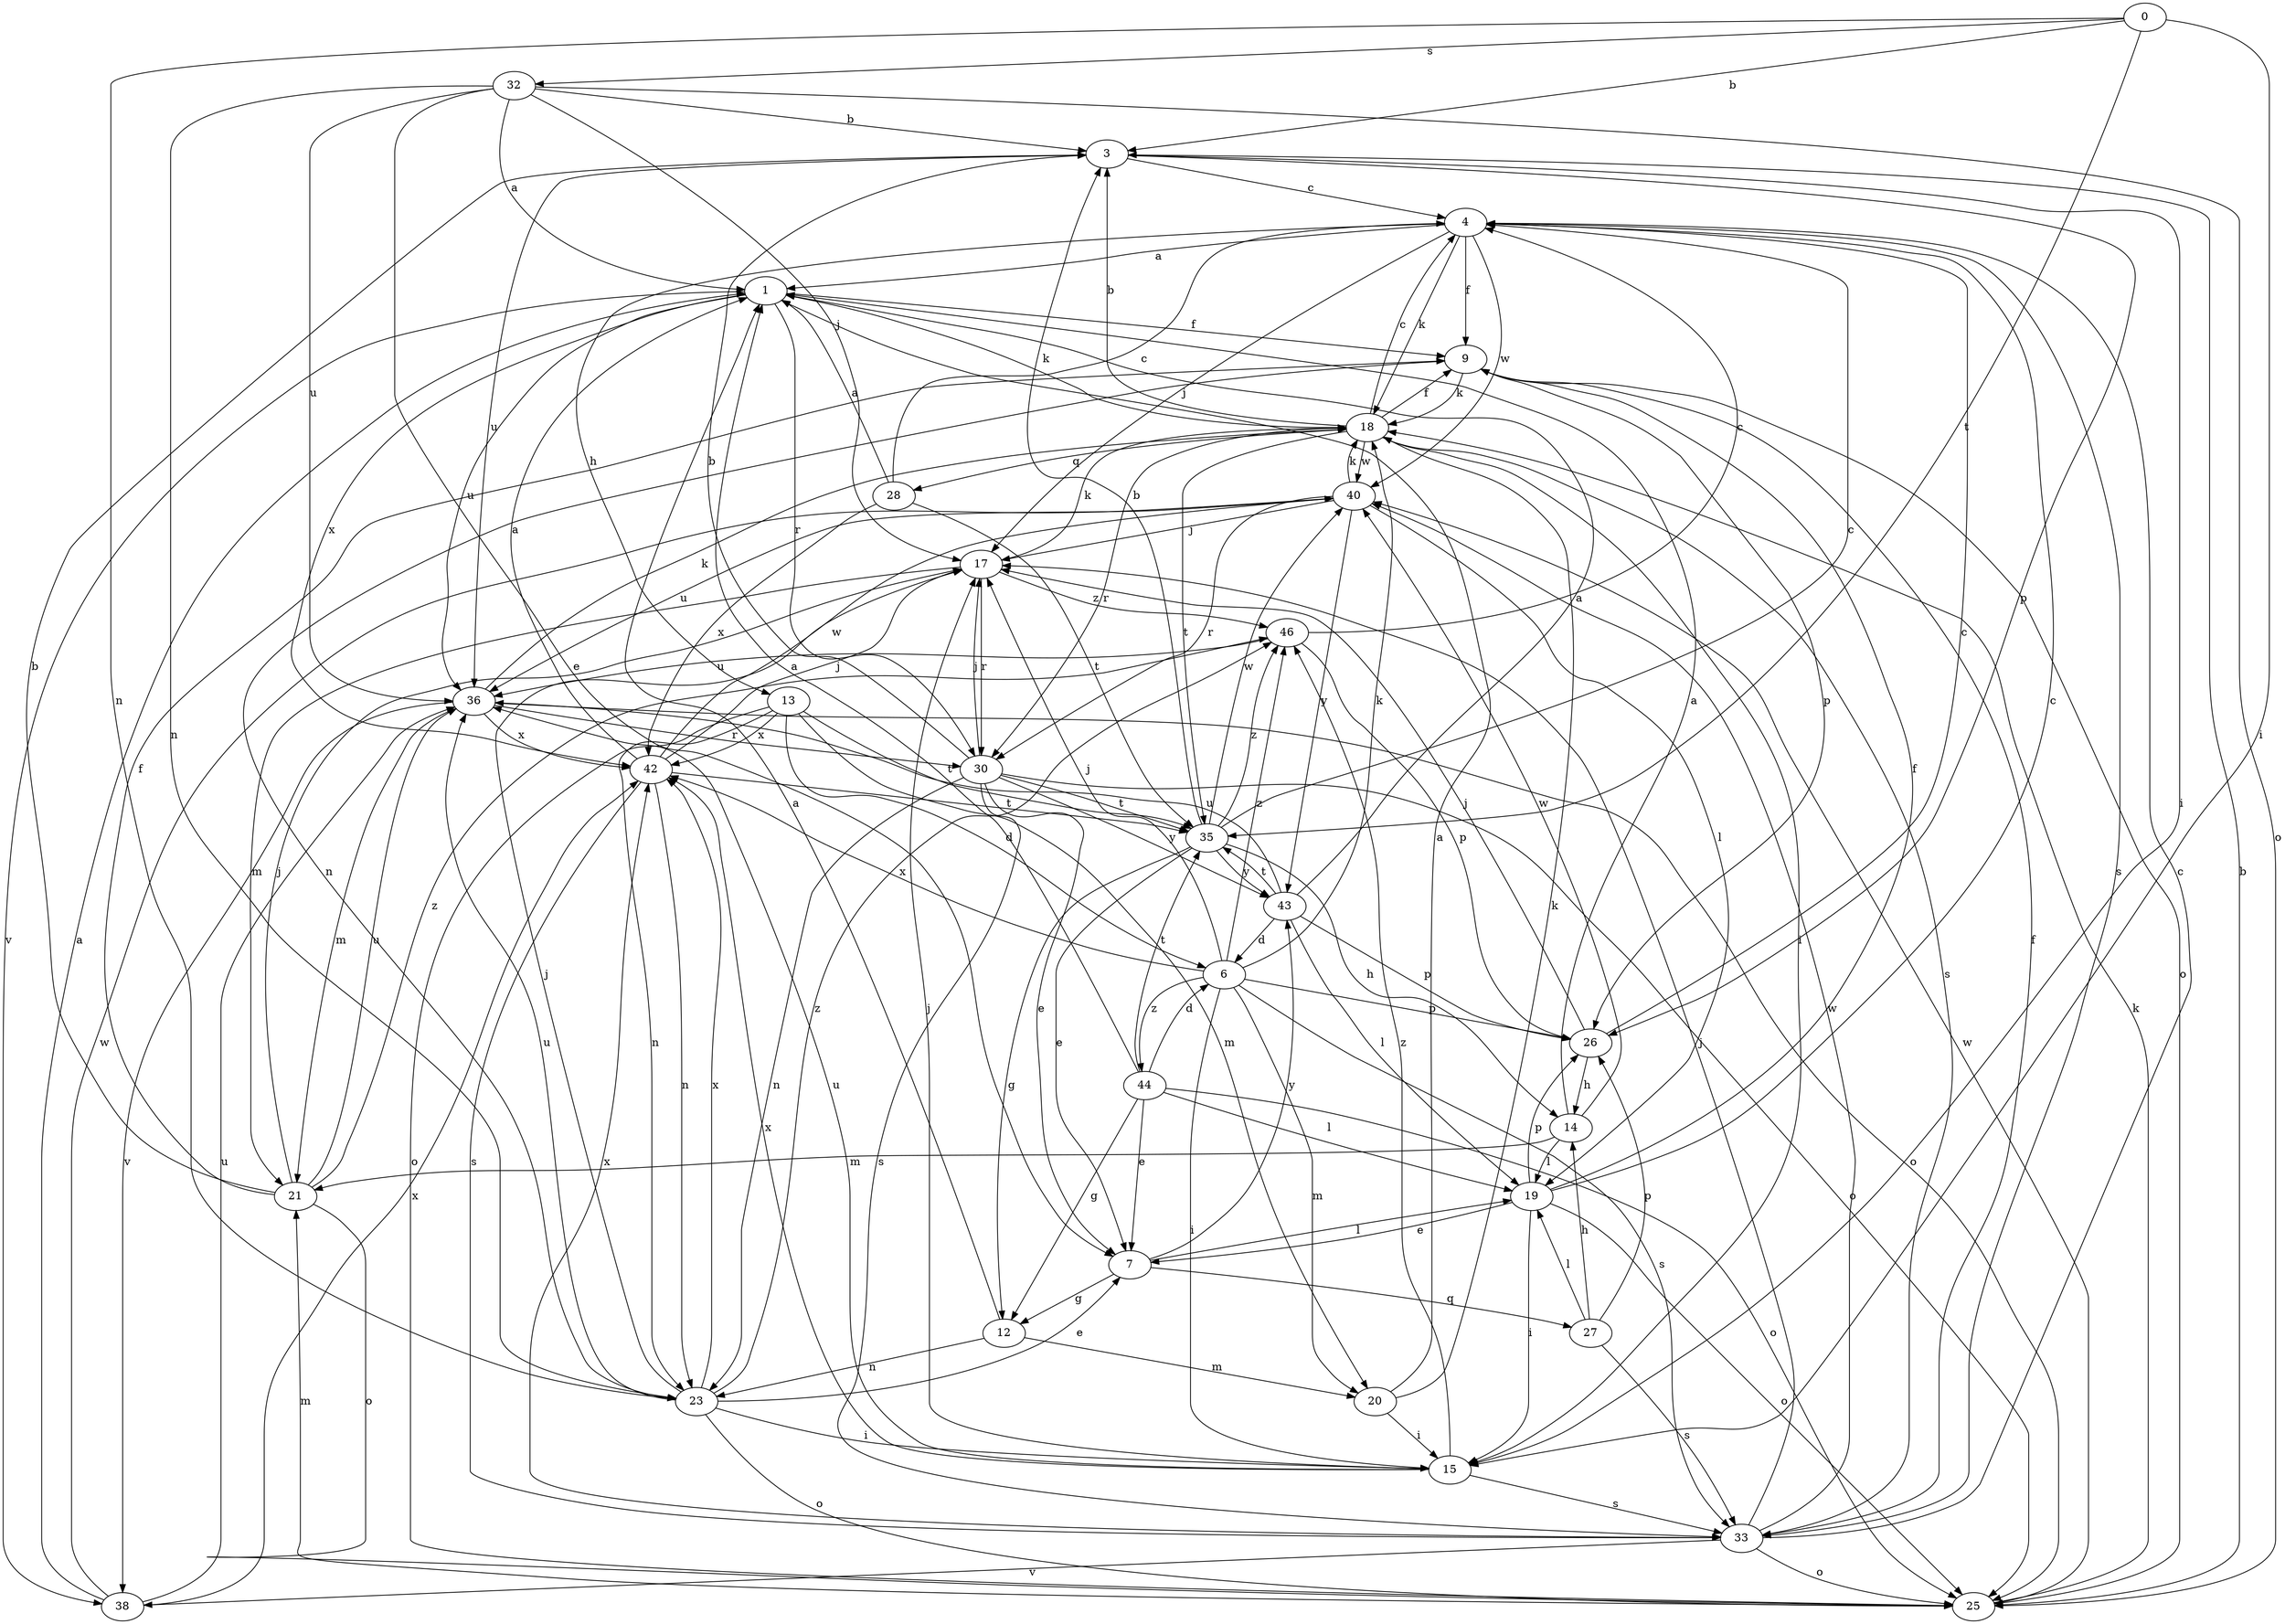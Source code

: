 strict digraph  {
0;
1;
3;
4;
6;
7;
9;
12;
13;
14;
15;
17;
18;
19;
20;
21;
23;
25;
26;
27;
28;
30;
32;
33;
35;
36;
38;
40;
42;
43;
44;
46;
0 -> 3  [label=b];
0 -> 15  [label=i];
0 -> 23  [label=n];
0 -> 32  [label=s];
0 -> 35  [label=t];
1 -> 9  [label=f];
1 -> 18  [label=k];
1 -> 30  [label=r];
1 -> 36  [label=u];
1 -> 38  [label=v];
1 -> 42  [label=x];
3 -> 4  [label=c];
3 -> 15  [label=i];
3 -> 26  [label=p];
3 -> 36  [label=u];
4 -> 1  [label=a];
4 -> 9  [label=f];
4 -> 13  [label=h];
4 -> 17  [label=j];
4 -> 18  [label=k];
4 -> 33  [label=s];
4 -> 40  [label=w];
6 -> 15  [label=i];
6 -> 17  [label=j];
6 -> 18  [label=k];
6 -> 20  [label=m];
6 -> 26  [label=p];
6 -> 33  [label=s];
6 -> 42  [label=x];
6 -> 44  [label=z];
6 -> 46  [label=z];
7 -> 12  [label=g];
7 -> 19  [label=l];
7 -> 27  [label=q];
7 -> 43  [label=y];
9 -> 18  [label=k];
9 -> 23  [label=n];
9 -> 25  [label=o];
9 -> 26  [label=p];
12 -> 1  [label=a];
12 -> 20  [label=m];
12 -> 23  [label=n];
13 -> 6  [label=d];
13 -> 20  [label=m];
13 -> 23  [label=n];
13 -> 25  [label=o];
13 -> 35  [label=t];
13 -> 42  [label=x];
14 -> 1  [label=a];
14 -> 19  [label=l];
14 -> 21  [label=m];
14 -> 40  [label=w];
15 -> 17  [label=j];
15 -> 33  [label=s];
15 -> 36  [label=u];
15 -> 42  [label=x];
15 -> 46  [label=z];
17 -> 18  [label=k];
17 -> 21  [label=m];
17 -> 30  [label=r];
17 -> 46  [label=z];
18 -> 3  [label=b];
18 -> 4  [label=c];
18 -> 9  [label=f];
18 -> 15  [label=i];
18 -> 28  [label=q];
18 -> 30  [label=r];
18 -> 33  [label=s];
18 -> 35  [label=t];
18 -> 40  [label=w];
19 -> 4  [label=c];
19 -> 7  [label=e];
19 -> 9  [label=f];
19 -> 15  [label=i];
19 -> 25  [label=o];
19 -> 26  [label=p];
20 -> 1  [label=a];
20 -> 15  [label=i];
20 -> 18  [label=k];
21 -> 3  [label=b];
21 -> 9  [label=f];
21 -> 17  [label=j];
21 -> 25  [label=o];
21 -> 36  [label=u];
21 -> 46  [label=z];
23 -> 7  [label=e];
23 -> 15  [label=i];
23 -> 17  [label=j];
23 -> 25  [label=o];
23 -> 36  [label=u];
23 -> 42  [label=x];
23 -> 46  [label=z];
25 -> 3  [label=b];
25 -> 18  [label=k];
25 -> 21  [label=m];
25 -> 40  [label=w];
26 -> 4  [label=c];
26 -> 14  [label=h];
26 -> 17  [label=j];
27 -> 14  [label=h];
27 -> 19  [label=l];
27 -> 26  [label=p];
27 -> 33  [label=s];
28 -> 1  [label=a];
28 -> 4  [label=c];
28 -> 35  [label=t];
28 -> 42  [label=x];
30 -> 3  [label=b];
30 -> 7  [label=e];
30 -> 17  [label=j];
30 -> 23  [label=n];
30 -> 25  [label=o];
30 -> 33  [label=s];
30 -> 35  [label=t];
30 -> 43  [label=y];
32 -> 1  [label=a];
32 -> 3  [label=b];
32 -> 7  [label=e];
32 -> 17  [label=j];
32 -> 23  [label=n];
32 -> 25  [label=o];
32 -> 36  [label=u];
33 -> 4  [label=c];
33 -> 9  [label=f];
33 -> 17  [label=j];
33 -> 25  [label=o];
33 -> 38  [label=v];
33 -> 40  [label=w];
33 -> 42  [label=x];
35 -> 3  [label=b];
35 -> 4  [label=c];
35 -> 7  [label=e];
35 -> 12  [label=g];
35 -> 14  [label=h];
35 -> 40  [label=w];
35 -> 43  [label=y];
35 -> 46  [label=z];
36 -> 18  [label=k];
36 -> 21  [label=m];
36 -> 25  [label=o];
36 -> 30  [label=r];
36 -> 38  [label=v];
36 -> 42  [label=x];
38 -> 1  [label=a];
38 -> 36  [label=u];
38 -> 40  [label=w];
38 -> 42  [label=x];
40 -> 17  [label=j];
40 -> 18  [label=k];
40 -> 19  [label=l];
40 -> 30  [label=r];
40 -> 36  [label=u];
40 -> 43  [label=y];
42 -> 1  [label=a];
42 -> 17  [label=j];
42 -> 23  [label=n];
42 -> 33  [label=s];
42 -> 35  [label=t];
42 -> 40  [label=w];
43 -> 1  [label=a];
43 -> 6  [label=d];
43 -> 19  [label=l];
43 -> 26  [label=p];
43 -> 35  [label=t];
43 -> 36  [label=u];
44 -> 1  [label=a];
44 -> 6  [label=d];
44 -> 7  [label=e];
44 -> 12  [label=g];
44 -> 19  [label=l];
44 -> 25  [label=o];
44 -> 35  [label=t];
46 -> 4  [label=c];
46 -> 26  [label=p];
46 -> 36  [label=u];
}
